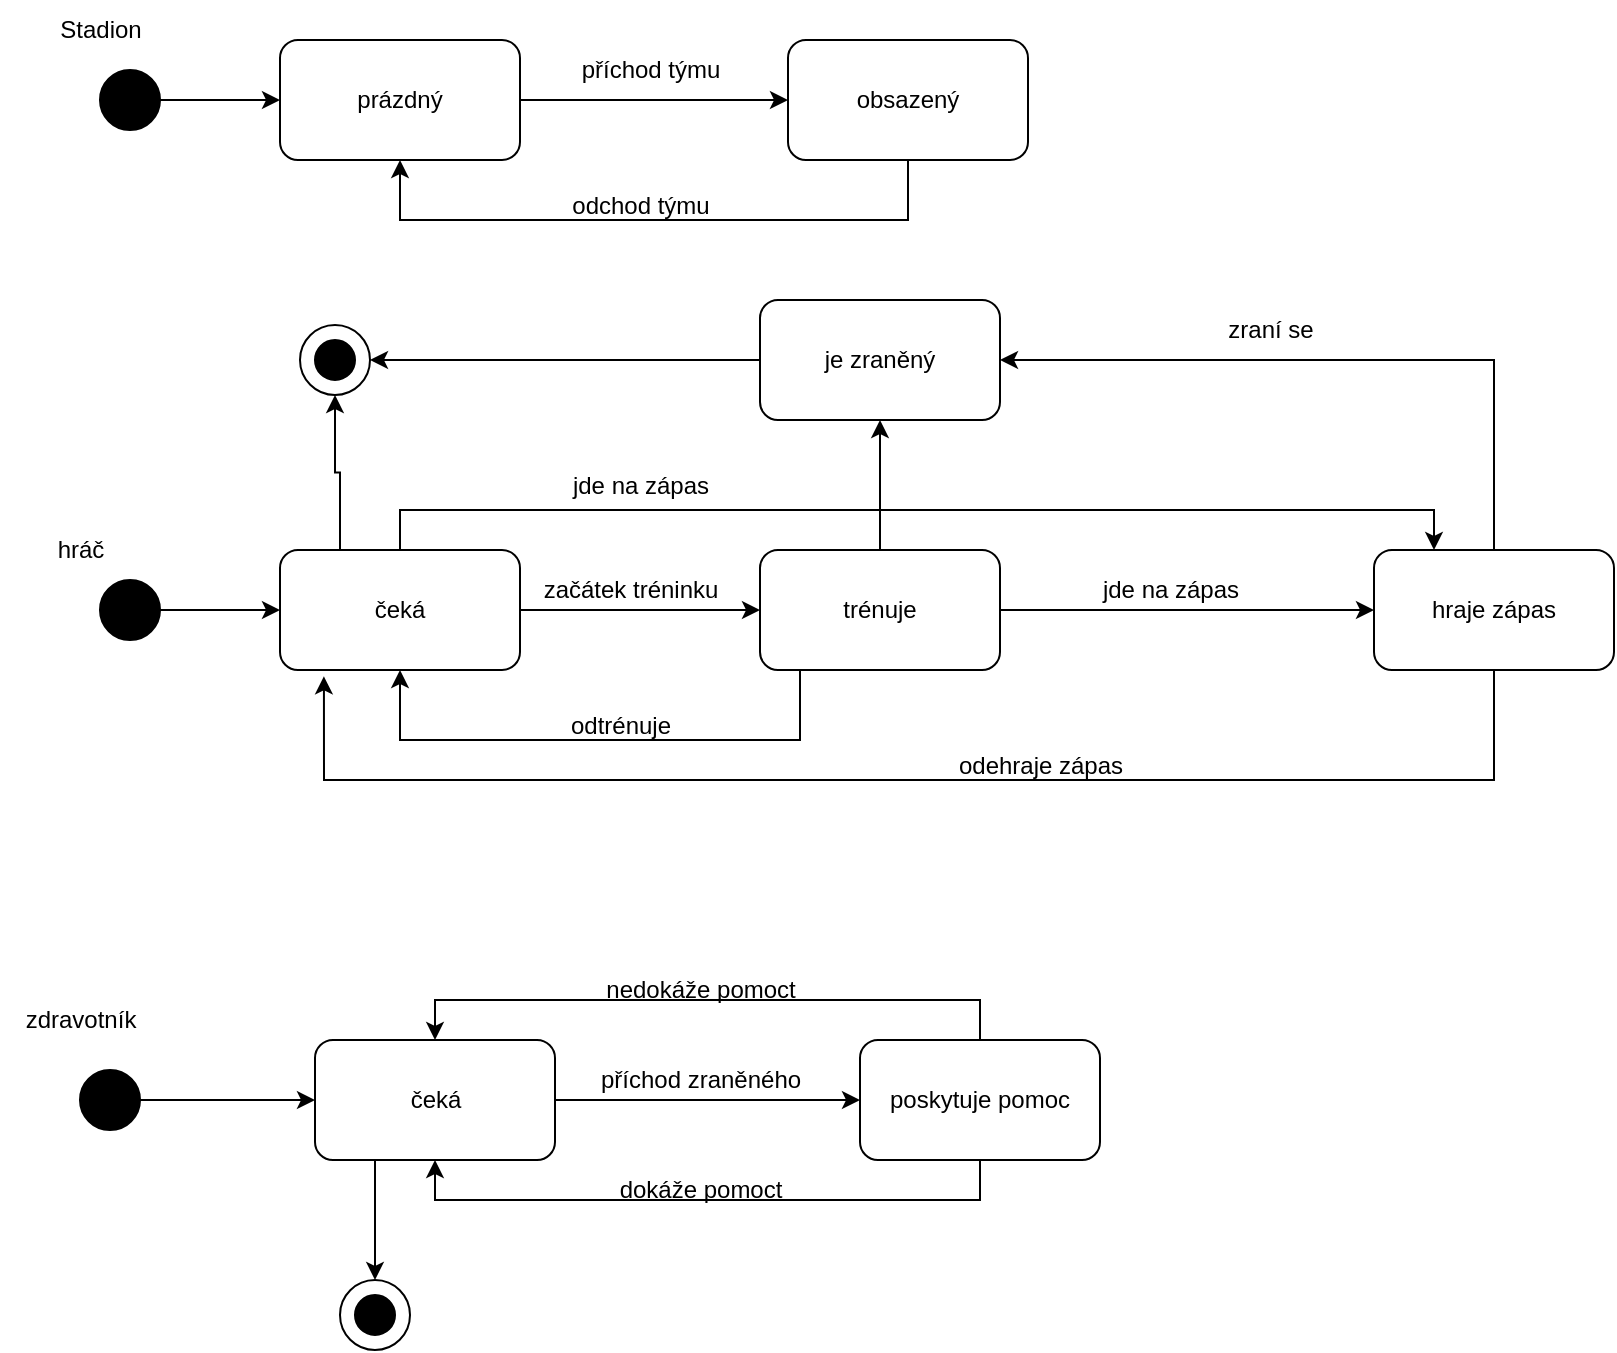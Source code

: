 <mxfile version="24.8.3">
  <diagram name="Stránka-1" id="gjUf1rUkMjK2eCckX-cI">
    <mxGraphModel dx="1909" dy="1027" grid="1" gridSize="10" guides="1" tooltips="1" connect="1" arrows="1" fold="1" page="1" pageScale="1" pageWidth="827" pageHeight="1169" math="0" shadow="0">
      <root>
        <mxCell id="0" />
        <mxCell id="1" parent="0" />
        <mxCell id="SSwM98_CorHeFFuDMMeL-15" style="edgeStyle=orthogonalEdgeStyle;rounded=0;orthogonalLoop=1;jettySize=auto;html=1;exitX=1;exitY=0.5;exitDx=0;exitDy=0;entryX=0;entryY=0.5;entryDx=0;entryDy=0;" edge="1" parent="1" source="SSwM98_CorHeFFuDMMeL-1" target="SSwM98_CorHeFFuDMMeL-5">
          <mxGeometry relative="1" as="geometry" />
        </mxCell>
        <mxCell id="SSwM98_CorHeFFuDMMeL-1" value="" style="ellipse;whiteSpace=wrap;html=1;aspect=fixed;fillColor=#000000;" vertex="1" parent="1">
          <mxGeometry x="70" y="125" width="30" height="30" as="geometry" />
        </mxCell>
        <mxCell id="SSwM98_CorHeFFuDMMeL-50" style="edgeStyle=orthogonalEdgeStyle;rounded=0;orthogonalLoop=1;jettySize=auto;html=1;exitX=1;exitY=0.5;exitDx=0;exitDy=0;entryX=0;entryY=0.5;entryDx=0;entryDy=0;" edge="1" parent="1" source="SSwM98_CorHeFFuDMMeL-2" target="SSwM98_CorHeFFuDMMeL-7">
          <mxGeometry relative="1" as="geometry" />
        </mxCell>
        <mxCell id="SSwM98_CorHeFFuDMMeL-2" value="" style="ellipse;whiteSpace=wrap;html=1;aspect=fixed;strokeColor=#000000;fillColor=#000000;" vertex="1" parent="1">
          <mxGeometry x="60" y="625" width="30" height="30" as="geometry" />
        </mxCell>
        <mxCell id="SSwM98_CorHeFFuDMMeL-22" style="edgeStyle=orthogonalEdgeStyle;rounded=0;orthogonalLoop=1;jettySize=auto;html=1;exitX=1;exitY=0.5;exitDx=0;exitDy=0;entryX=0;entryY=0.5;entryDx=0;entryDy=0;" edge="1" parent="1" source="SSwM98_CorHeFFuDMMeL-3" target="SSwM98_CorHeFFuDMMeL-9">
          <mxGeometry relative="1" as="geometry" />
        </mxCell>
        <mxCell id="SSwM98_CorHeFFuDMMeL-3" value="" style="ellipse;whiteSpace=wrap;html=1;aspect=fixed;fillColor=#000000;" vertex="1" parent="1">
          <mxGeometry x="70" y="380" width="30" height="30" as="geometry" />
        </mxCell>
        <mxCell id="SSwM98_CorHeFFuDMMeL-16" style="edgeStyle=orthogonalEdgeStyle;rounded=0;orthogonalLoop=1;jettySize=auto;html=1;exitX=1;exitY=0.5;exitDx=0;exitDy=0;entryX=0;entryY=0.5;entryDx=0;entryDy=0;" edge="1" parent="1" source="SSwM98_CorHeFFuDMMeL-5" target="SSwM98_CorHeFFuDMMeL-6">
          <mxGeometry relative="1" as="geometry" />
        </mxCell>
        <mxCell id="SSwM98_CorHeFFuDMMeL-5" value="prázdný" style="rounded=1;whiteSpace=wrap;html=1;" vertex="1" parent="1">
          <mxGeometry x="160" y="110" width="120" height="60" as="geometry" />
        </mxCell>
        <mxCell id="SSwM98_CorHeFFuDMMeL-18" style="edgeStyle=orthogonalEdgeStyle;rounded=0;orthogonalLoop=1;jettySize=auto;html=1;exitX=0.5;exitY=1;exitDx=0;exitDy=0;" edge="1" parent="1" source="SSwM98_CorHeFFuDMMeL-6">
          <mxGeometry relative="1" as="geometry">
            <mxPoint x="220" y="170" as="targetPoint" />
            <Array as="points">
              <mxPoint x="420" y="200" />
              <mxPoint x="221" y="200" />
            </Array>
          </mxGeometry>
        </mxCell>
        <mxCell id="SSwM98_CorHeFFuDMMeL-6" value="obsazený" style="rounded=1;whiteSpace=wrap;html=1;" vertex="1" parent="1">
          <mxGeometry x="414" y="110" width="120" height="60" as="geometry" />
        </mxCell>
        <mxCell id="SSwM98_CorHeFFuDMMeL-51" style="edgeStyle=orthogonalEdgeStyle;rounded=0;orthogonalLoop=1;jettySize=auto;html=1;exitX=1;exitY=0.5;exitDx=0;exitDy=0;entryX=0;entryY=0.5;entryDx=0;entryDy=0;" edge="1" parent="1" source="SSwM98_CorHeFFuDMMeL-7" target="SSwM98_CorHeFFuDMMeL-8">
          <mxGeometry relative="1" as="geometry" />
        </mxCell>
        <mxCell id="SSwM98_CorHeFFuDMMeL-59" style="edgeStyle=orthogonalEdgeStyle;rounded=0;orthogonalLoop=1;jettySize=auto;html=1;exitX=0.25;exitY=1;exitDx=0;exitDy=0;entryX=0.5;entryY=0;entryDx=0;entryDy=0;" edge="1" parent="1" source="SSwM98_CorHeFFuDMMeL-7" target="SSwM98_CorHeFFuDMMeL-31">
          <mxGeometry relative="1" as="geometry" />
        </mxCell>
        <mxCell id="SSwM98_CorHeFFuDMMeL-7" value="čeká" style="rounded=1;whiteSpace=wrap;html=1;" vertex="1" parent="1">
          <mxGeometry x="177.5" y="610" width="120" height="60" as="geometry" />
        </mxCell>
        <mxCell id="SSwM98_CorHeFFuDMMeL-54" style="edgeStyle=orthogonalEdgeStyle;rounded=0;orthogonalLoop=1;jettySize=auto;html=1;exitX=0.5;exitY=0;exitDx=0;exitDy=0;entryX=0.5;entryY=0;entryDx=0;entryDy=0;" edge="1" parent="1" source="SSwM98_CorHeFFuDMMeL-8" target="SSwM98_CorHeFFuDMMeL-7">
          <mxGeometry relative="1" as="geometry" />
        </mxCell>
        <mxCell id="SSwM98_CorHeFFuDMMeL-55" style="edgeStyle=orthogonalEdgeStyle;rounded=0;orthogonalLoop=1;jettySize=auto;html=1;exitX=0.5;exitY=1;exitDx=0;exitDy=0;entryX=0.5;entryY=1;entryDx=0;entryDy=0;" edge="1" parent="1" source="SSwM98_CorHeFFuDMMeL-8" target="SSwM98_CorHeFFuDMMeL-7">
          <mxGeometry relative="1" as="geometry" />
        </mxCell>
        <mxCell id="SSwM98_CorHeFFuDMMeL-8" value="poskytuje pomoc" style="rounded=1;whiteSpace=wrap;html=1;" vertex="1" parent="1">
          <mxGeometry x="450" y="610" width="120" height="60" as="geometry" />
        </mxCell>
        <mxCell id="SSwM98_CorHeFFuDMMeL-23" style="edgeStyle=orthogonalEdgeStyle;rounded=0;orthogonalLoop=1;jettySize=auto;html=1;exitX=1;exitY=0.5;exitDx=0;exitDy=0;entryX=0;entryY=0.5;entryDx=0;entryDy=0;" edge="1" parent="1" source="SSwM98_CorHeFFuDMMeL-9" target="SSwM98_CorHeFFuDMMeL-10">
          <mxGeometry relative="1" as="geometry" />
        </mxCell>
        <mxCell id="SSwM98_CorHeFFuDMMeL-29" style="edgeStyle=orthogonalEdgeStyle;rounded=0;orthogonalLoop=1;jettySize=auto;html=1;exitX=0.5;exitY=0;exitDx=0;exitDy=0;entryX=0.25;entryY=0;entryDx=0;entryDy=0;" edge="1" parent="1" source="SSwM98_CorHeFFuDMMeL-9" target="SSwM98_CorHeFFuDMMeL-11">
          <mxGeometry relative="1" as="geometry" />
        </mxCell>
        <mxCell id="SSwM98_CorHeFFuDMMeL-34" style="edgeStyle=orthogonalEdgeStyle;rounded=0;orthogonalLoop=1;jettySize=auto;html=1;entryX=0.5;entryY=1;entryDx=0;entryDy=0;exitX=0.25;exitY=0;exitDx=0;exitDy=0;" edge="1" parent="1" source="SSwM98_CorHeFFuDMMeL-9" target="SSwM98_CorHeFFuDMMeL-30">
          <mxGeometry relative="1" as="geometry">
            <mxPoint x="188" y="360" as="sourcePoint" />
          </mxGeometry>
        </mxCell>
        <mxCell id="SSwM98_CorHeFFuDMMeL-9" value="čeká" style="rounded=1;whiteSpace=wrap;html=1;" vertex="1" parent="1">
          <mxGeometry x="160" y="365" width="120" height="60" as="geometry" />
        </mxCell>
        <mxCell id="SSwM98_CorHeFFuDMMeL-24" style="edgeStyle=orthogonalEdgeStyle;rounded=0;orthogonalLoop=1;jettySize=auto;html=1;exitX=1;exitY=0.5;exitDx=0;exitDy=0;entryX=0;entryY=0.5;entryDx=0;entryDy=0;" edge="1" parent="1" source="SSwM98_CorHeFFuDMMeL-10" target="SSwM98_CorHeFFuDMMeL-11">
          <mxGeometry relative="1" as="geometry" />
        </mxCell>
        <mxCell id="SSwM98_CorHeFFuDMMeL-26" style="edgeStyle=orthogonalEdgeStyle;rounded=0;orthogonalLoop=1;jettySize=auto;html=1;exitX=0.5;exitY=0;exitDx=0;exitDy=0;entryX=0.5;entryY=1;entryDx=0;entryDy=0;" edge="1" parent="1" source="SSwM98_CorHeFFuDMMeL-10" target="SSwM98_CorHeFFuDMMeL-12">
          <mxGeometry relative="1" as="geometry" />
        </mxCell>
        <mxCell id="SSwM98_CorHeFFuDMMeL-27" style="edgeStyle=orthogonalEdgeStyle;rounded=0;orthogonalLoop=1;jettySize=auto;html=1;exitX=0.5;exitY=1;exitDx=0;exitDy=0;entryX=0.5;entryY=1;entryDx=0;entryDy=0;" edge="1" parent="1" source="SSwM98_CorHeFFuDMMeL-10" target="SSwM98_CorHeFFuDMMeL-9">
          <mxGeometry relative="1" as="geometry">
            <Array as="points">
              <mxPoint x="420" y="460" />
              <mxPoint x="220" y="460" />
            </Array>
          </mxGeometry>
        </mxCell>
        <mxCell id="SSwM98_CorHeFFuDMMeL-10" value="trénuje" style="rounded=1;whiteSpace=wrap;html=1;" vertex="1" parent="1">
          <mxGeometry x="400" y="365" width="120" height="60" as="geometry" />
        </mxCell>
        <mxCell id="SSwM98_CorHeFFuDMMeL-25" style="edgeStyle=orthogonalEdgeStyle;rounded=0;orthogonalLoop=1;jettySize=auto;html=1;exitX=0.5;exitY=0;exitDx=0;exitDy=0;entryX=1;entryY=0.5;entryDx=0;entryDy=0;" edge="1" parent="1" source="SSwM98_CorHeFFuDMMeL-11" target="SSwM98_CorHeFFuDMMeL-12">
          <mxGeometry relative="1" as="geometry" />
        </mxCell>
        <mxCell id="SSwM98_CorHeFFuDMMeL-11" value="hraje zápas" style="rounded=1;whiteSpace=wrap;html=1;" vertex="1" parent="1">
          <mxGeometry x="707" y="365" width="120" height="60" as="geometry" />
        </mxCell>
        <mxCell id="SSwM98_CorHeFFuDMMeL-33" style="edgeStyle=orthogonalEdgeStyle;rounded=0;orthogonalLoop=1;jettySize=auto;html=1;exitX=0;exitY=0.5;exitDx=0;exitDy=0;entryX=1;entryY=0.5;entryDx=0;entryDy=0;" edge="1" parent="1" source="SSwM98_CorHeFFuDMMeL-12" target="SSwM98_CorHeFFuDMMeL-30">
          <mxGeometry relative="1" as="geometry">
            <mxPoint x="210" y="270" as="targetPoint" />
          </mxGeometry>
        </mxCell>
        <mxCell id="SSwM98_CorHeFFuDMMeL-12" value="je zraněný" style="rounded=1;whiteSpace=wrap;html=1;" vertex="1" parent="1">
          <mxGeometry x="400" y="240" width="120" height="60" as="geometry" />
        </mxCell>
        <mxCell id="SSwM98_CorHeFFuDMMeL-19" value="Stadion" style="text;html=1;align=center;verticalAlign=middle;resizable=0;points=[];autosize=1;strokeColor=none;fillColor=none;" vertex="1" parent="1">
          <mxGeometry x="40" y="90" width="60" height="30" as="geometry" />
        </mxCell>
        <mxCell id="SSwM98_CorHeFFuDMMeL-20" value="příchod týmu" style="text;html=1;align=center;verticalAlign=middle;resizable=0;points=[];autosize=1;strokeColor=none;fillColor=none;" vertex="1" parent="1">
          <mxGeometry x="300" y="110" width="90" height="30" as="geometry" />
        </mxCell>
        <mxCell id="SSwM98_CorHeFFuDMMeL-21" value="odchod týmu" style="text;html=1;align=center;verticalAlign=middle;resizable=0;points=[];autosize=1;strokeColor=none;fillColor=none;" vertex="1" parent="1">
          <mxGeometry x="295" y="178" width="90" height="30" as="geometry" />
        </mxCell>
        <mxCell id="SSwM98_CorHeFFuDMMeL-28" style="edgeStyle=orthogonalEdgeStyle;rounded=0;orthogonalLoop=1;jettySize=auto;html=1;exitX=0.5;exitY=1;exitDx=0;exitDy=0;entryX=0.183;entryY=1.053;entryDx=0;entryDy=0;entryPerimeter=0;" edge="1" parent="1" source="SSwM98_CorHeFFuDMMeL-11" target="SSwM98_CorHeFFuDMMeL-9">
          <mxGeometry relative="1" as="geometry">
            <Array as="points">
              <mxPoint x="767" y="480" />
              <mxPoint x="182" y="480" />
            </Array>
          </mxGeometry>
        </mxCell>
        <mxCell id="SSwM98_CorHeFFuDMMeL-30" value="" style="ellipse;whiteSpace=wrap;html=1;aspect=fixed;" vertex="1" parent="1">
          <mxGeometry x="170" y="252.5" width="35" height="35" as="geometry" />
        </mxCell>
        <mxCell id="SSwM98_CorHeFFuDMMeL-31" value="" style="ellipse;whiteSpace=wrap;html=1;aspect=fixed;" vertex="1" parent="1">
          <mxGeometry x="190" y="730" width="35" height="35" as="geometry" />
        </mxCell>
        <mxCell id="SSwM98_CorHeFFuDMMeL-32" value="" style="ellipse;whiteSpace=wrap;html=1;aspect=fixed;fillColor=#000000;" vertex="1" parent="1">
          <mxGeometry x="177.5" y="260" width="20" height="20" as="geometry" />
        </mxCell>
        <mxCell id="SSwM98_CorHeFFuDMMeL-35" value="hráč" style="text;html=1;align=center;verticalAlign=middle;resizable=0;points=[];autosize=1;strokeColor=none;fillColor=none;" vertex="1" parent="1">
          <mxGeometry x="35" y="350" width="50" height="30" as="geometry" />
        </mxCell>
        <mxCell id="SSwM98_CorHeFFuDMMeL-40" value="začátek tréninku" style="text;html=1;align=center;verticalAlign=middle;resizable=0;points=[];autosize=1;strokeColor=none;fillColor=none;" vertex="1" parent="1">
          <mxGeometry x="280" y="370" width="110" height="30" as="geometry" />
        </mxCell>
        <mxCell id="SSwM98_CorHeFFuDMMeL-41" value="jde na zápas" style="text;html=1;align=center;verticalAlign=middle;resizable=0;points=[];autosize=1;strokeColor=none;fillColor=none;" vertex="1" parent="1">
          <mxGeometry x="560" y="370" width="90" height="30" as="geometry" />
        </mxCell>
        <mxCell id="SSwM98_CorHeFFuDMMeL-42" value="zraní se" style="text;html=1;align=center;verticalAlign=middle;resizable=0;points=[];autosize=1;strokeColor=none;fillColor=none;" vertex="1" parent="1">
          <mxGeometry x="620" y="240" width="70" height="30" as="geometry" />
        </mxCell>
        <mxCell id="SSwM98_CorHeFFuDMMeL-43" value="odehraje zápas" style="text;html=1;align=center;verticalAlign=middle;resizable=0;points=[];autosize=1;strokeColor=none;fillColor=none;" vertex="1" parent="1">
          <mxGeometry x="485" y="458" width="110" height="30" as="geometry" />
        </mxCell>
        <mxCell id="SSwM98_CorHeFFuDMMeL-44" value="odtrénuje" style="text;html=1;align=center;verticalAlign=middle;resizable=0;points=[];autosize=1;strokeColor=none;fillColor=none;" vertex="1" parent="1">
          <mxGeometry x="295" y="438" width="70" height="30" as="geometry" />
        </mxCell>
        <mxCell id="SSwM98_CorHeFFuDMMeL-48" value="jde na zápas" style="text;html=1;align=center;verticalAlign=middle;resizable=0;points=[];autosize=1;strokeColor=none;fillColor=none;" vertex="1" parent="1">
          <mxGeometry x="295" y="318" width="90" height="30" as="geometry" />
        </mxCell>
        <mxCell id="SSwM98_CorHeFFuDMMeL-49" value="" style="ellipse;whiteSpace=wrap;html=1;aspect=fixed;fillColor=#000000;" vertex="1" parent="1">
          <mxGeometry x="197.5" y="737.5" width="20" height="20" as="geometry" />
        </mxCell>
        <mxCell id="SSwM98_CorHeFFuDMMeL-52" value="zdravotník" style="text;html=1;align=center;verticalAlign=middle;resizable=0;points=[];autosize=1;strokeColor=none;fillColor=none;" vertex="1" parent="1">
          <mxGeometry x="20" y="585" width="80" height="30" as="geometry" />
        </mxCell>
        <mxCell id="SSwM98_CorHeFFuDMMeL-53" value="příchod zraněného" style="text;html=1;align=center;verticalAlign=middle;resizable=0;points=[];autosize=1;strokeColor=none;fillColor=none;" vertex="1" parent="1">
          <mxGeometry x="310" y="615" width="120" height="30" as="geometry" />
        </mxCell>
        <mxCell id="SSwM98_CorHeFFuDMMeL-56" value="nedokáže pomoct" style="text;html=1;align=center;verticalAlign=middle;resizable=0;points=[];autosize=1;strokeColor=none;fillColor=none;" vertex="1" parent="1">
          <mxGeometry x="310" y="570" width="120" height="30" as="geometry" />
        </mxCell>
        <mxCell id="SSwM98_CorHeFFuDMMeL-57" value="dokáže pomoct" style="text;html=1;align=center;verticalAlign=middle;resizable=0;points=[];autosize=1;strokeColor=none;fillColor=none;" vertex="1" parent="1">
          <mxGeometry x="320" y="670" width="100" height="30" as="geometry" />
        </mxCell>
      </root>
    </mxGraphModel>
  </diagram>
</mxfile>
